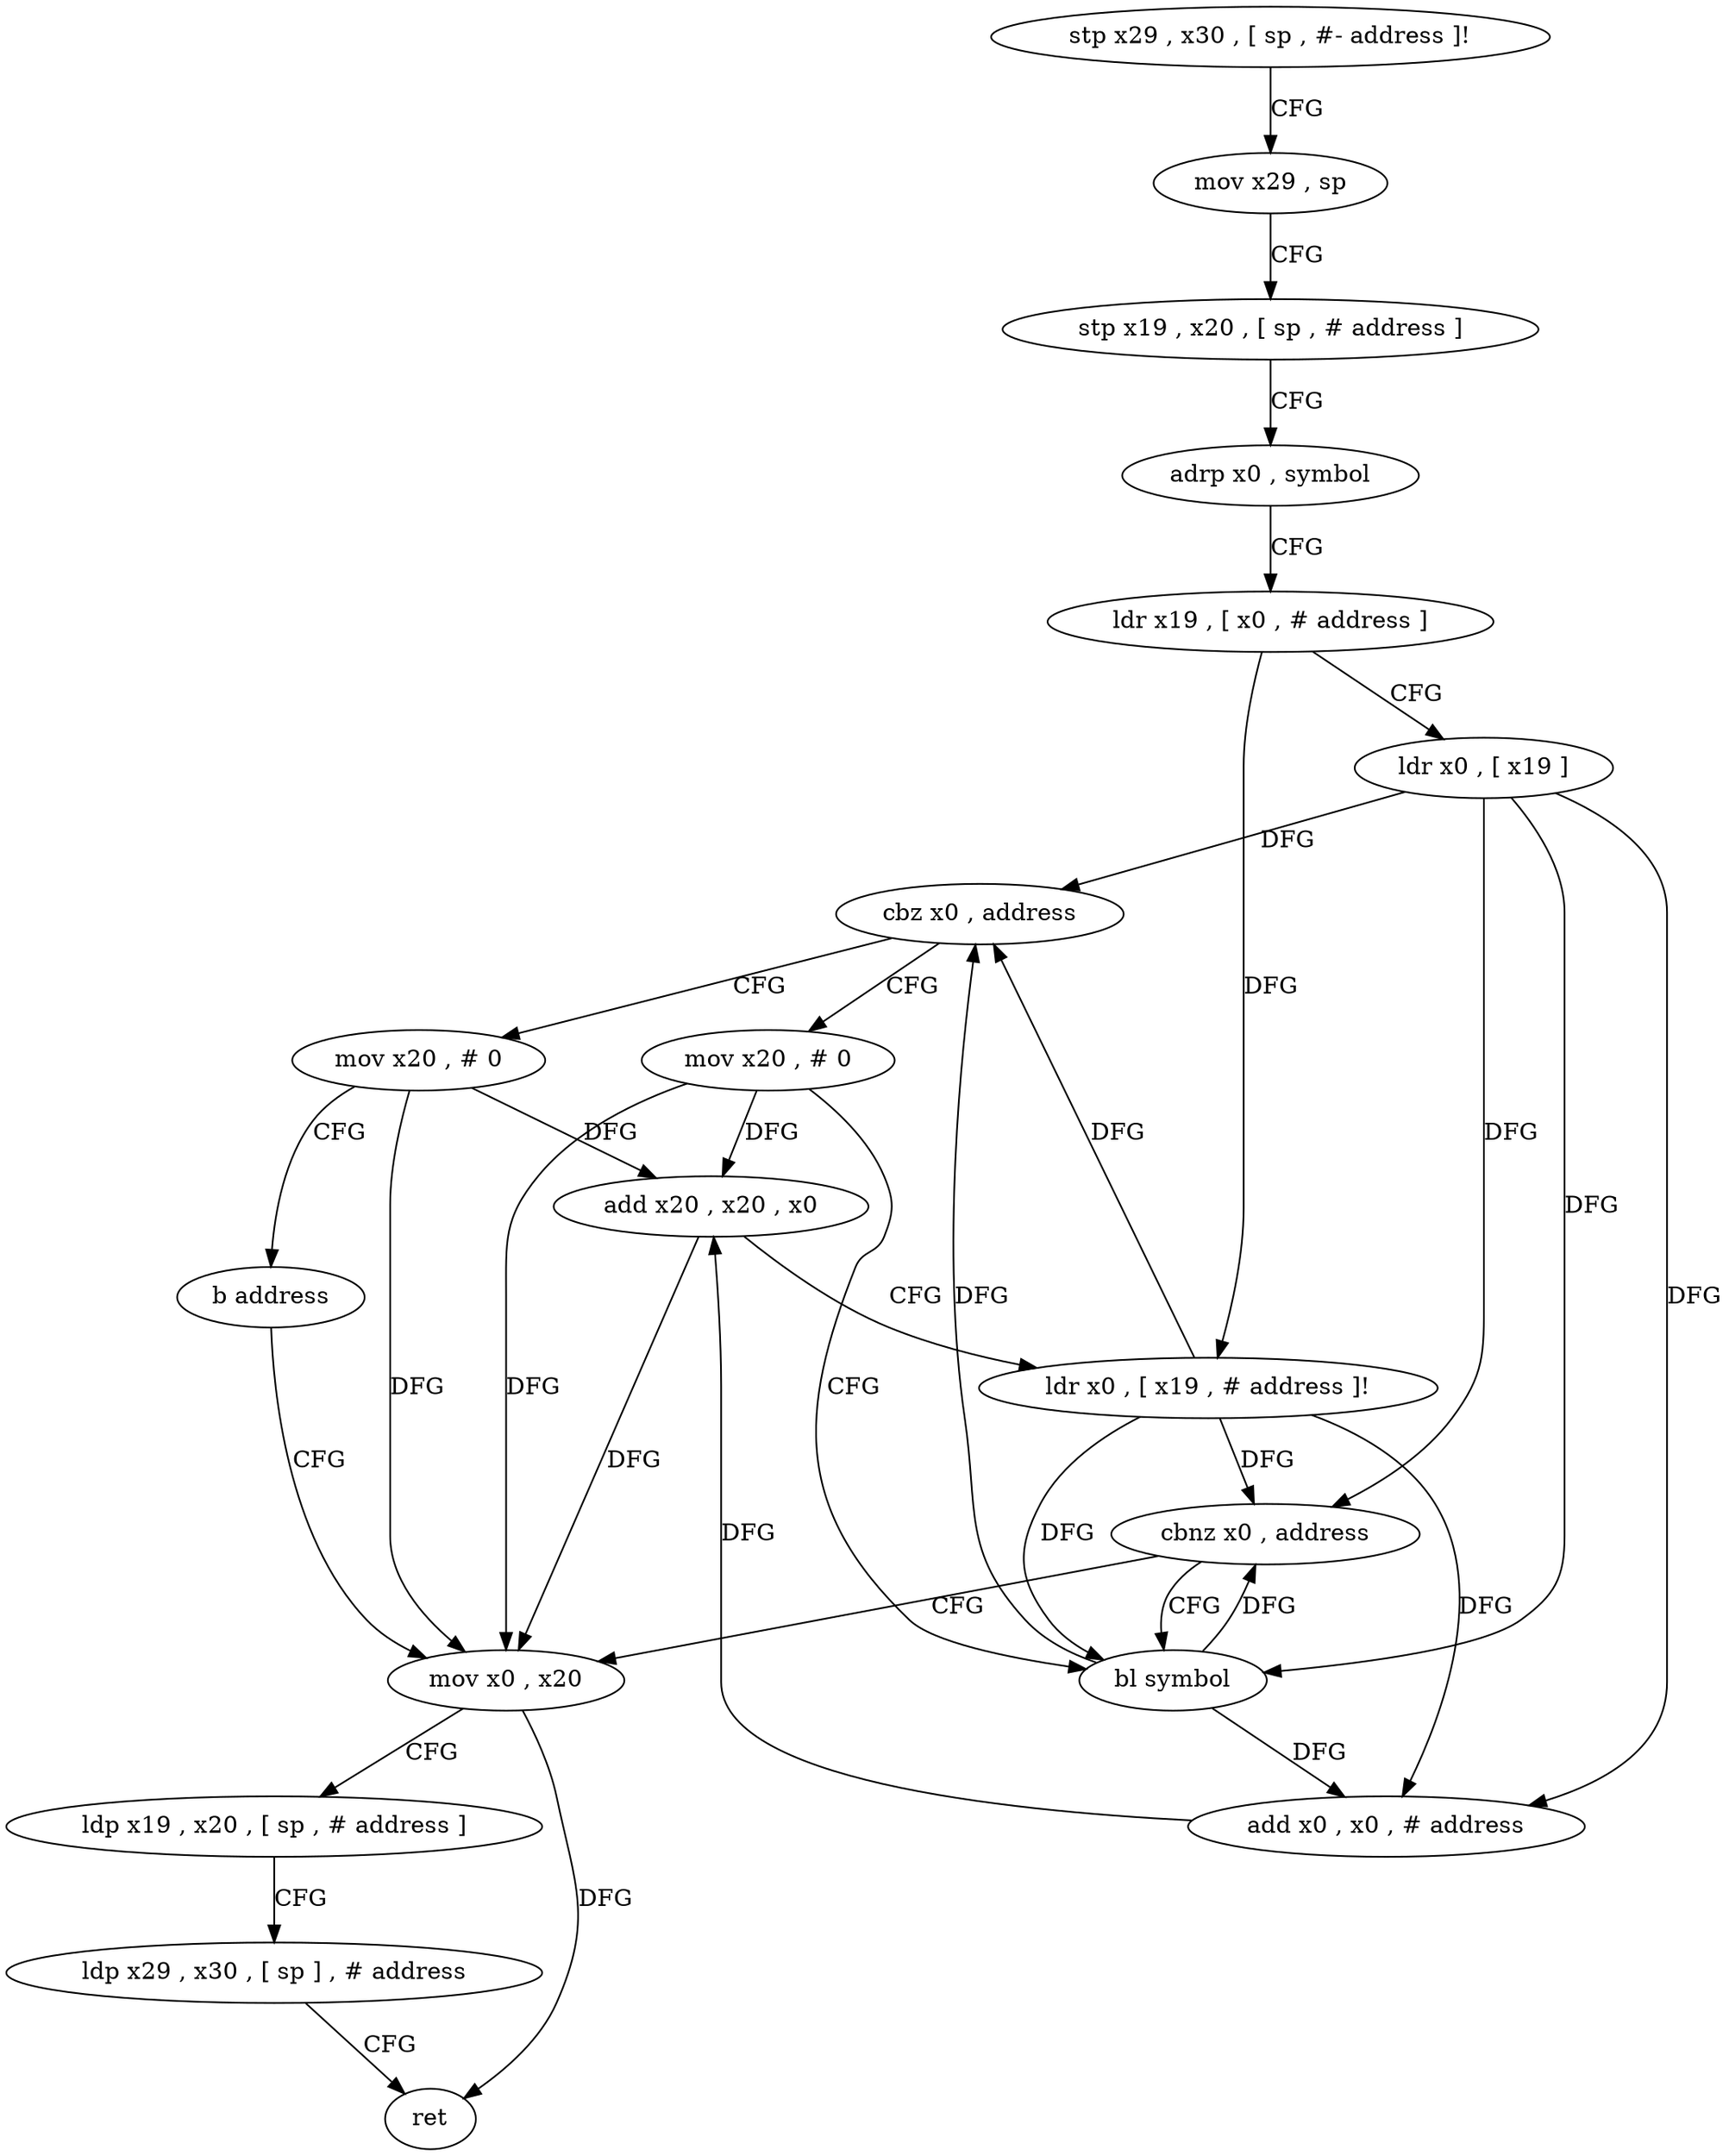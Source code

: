 digraph "func" {
"4261280" [label = "stp x29 , x30 , [ sp , #- address ]!" ]
"4261284" [label = "mov x29 , sp" ]
"4261288" [label = "stp x19 , x20 , [ sp , # address ]" ]
"4261292" [label = "adrp x0 , symbol" ]
"4261296" [label = "ldr x19 , [ x0 , # address ]" ]
"4261300" [label = "ldr x0 , [ x19 ]" ]
"4261304" [label = "cbz x0 , address" ]
"4261348" [label = "mov x20 , # 0" ]
"4261308" [label = "mov x20 , # 0" ]
"4261352" [label = "b address" ]
"4261332" [label = "mov x0 , x20" ]
"4261312" [label = "bl symbol" ]
"4261336" [label = "ldp x19 , x20 , [ sp , # address ]" ]
"4261340" [label = "ldp x29 , x30 , [ sp ] , # address" ]
"4261344" [label = "ret" ]
"4261316" [label = "add x0 , x0 , # address" ]
"4261320" [label = "add x20 , x20 , x0" ]
"4261324" [label = "ldr x0 , [ x19 , # address ]!" ]
"4261328" [label = "cbnz x0 , address" ]
"4261280" -> "4261284" [ label = "CFG" ]
"4261284" -> "4261288" [ label = "CFG" ]
"4261288" -> "4261292" [ label = "CFG" ]
"4261292" -> "4261296" [ label = "CFG" ]
"4261296" -> "4261300" [ label = "CFG" ]
"4261296" -> "4261324" [ label = "DFG" ]
"4261300" -> "4261304" [ label = "DFG" ]
"4261300" -> "4261312" [ label = "DFG" ]
"4261300" -> "4261316" [ label = "DFG" ]
"4261300" -> "4261328" [ label = "DFG" ]
"4261304" -> "4261348" [ label = "CFG" ]
"4261304" -> "4261308" [ label = "CFG" ]
"4261348" -> "4261352" [ label = "CFG" ]
"4261348" -> "4261332" [ label = "DFG" ]
"4261348" -> "4261320" [ label = "DFG" ]
"4261308" -> "4261312" [ label = "CFG" ]
"4261308" -> "4261332" [ label = "DFG" ]
"4261308" -> "4261320" [ label = "DFG" ]
"4261352" -> "4261332" [ label = "CFG" ]
"4261332" -> "4261336" [ label = "CFG" ]
"4261332" -> "4261344" [ label = "DFG" ]
"4261312" -> "4261316" [ label = "DFG" ]
"4261312" -> "4261304" [ label = "DFG" ]
"4261312" -> "4261328" [ label = "DFG" ]
"4261336" -> "4261340" [ label = "CFG" ]
"4261340" -> "4261344" [ label = "CFG" ]
"4261316" -> "4261320" [ label = "DFG" ]
"4261320" -> "4261324" [ label = "CFG" ]
"4261320" -> "4261332" [ label = "DFG" ]
"4261324" -> "4261328" [ label = "DFG" ]
"4261324" -> "4261304" [ label = "DFG" ]
"4261324" -> "4261312" [ label = "DFG" ]
"4261324" -> "4261316" [ label = "DFG" ]
"4261328" -> "4261312" [ label = "CFG" ]
"4261328" -> "4261332" [ label = "CFG" ]
}
